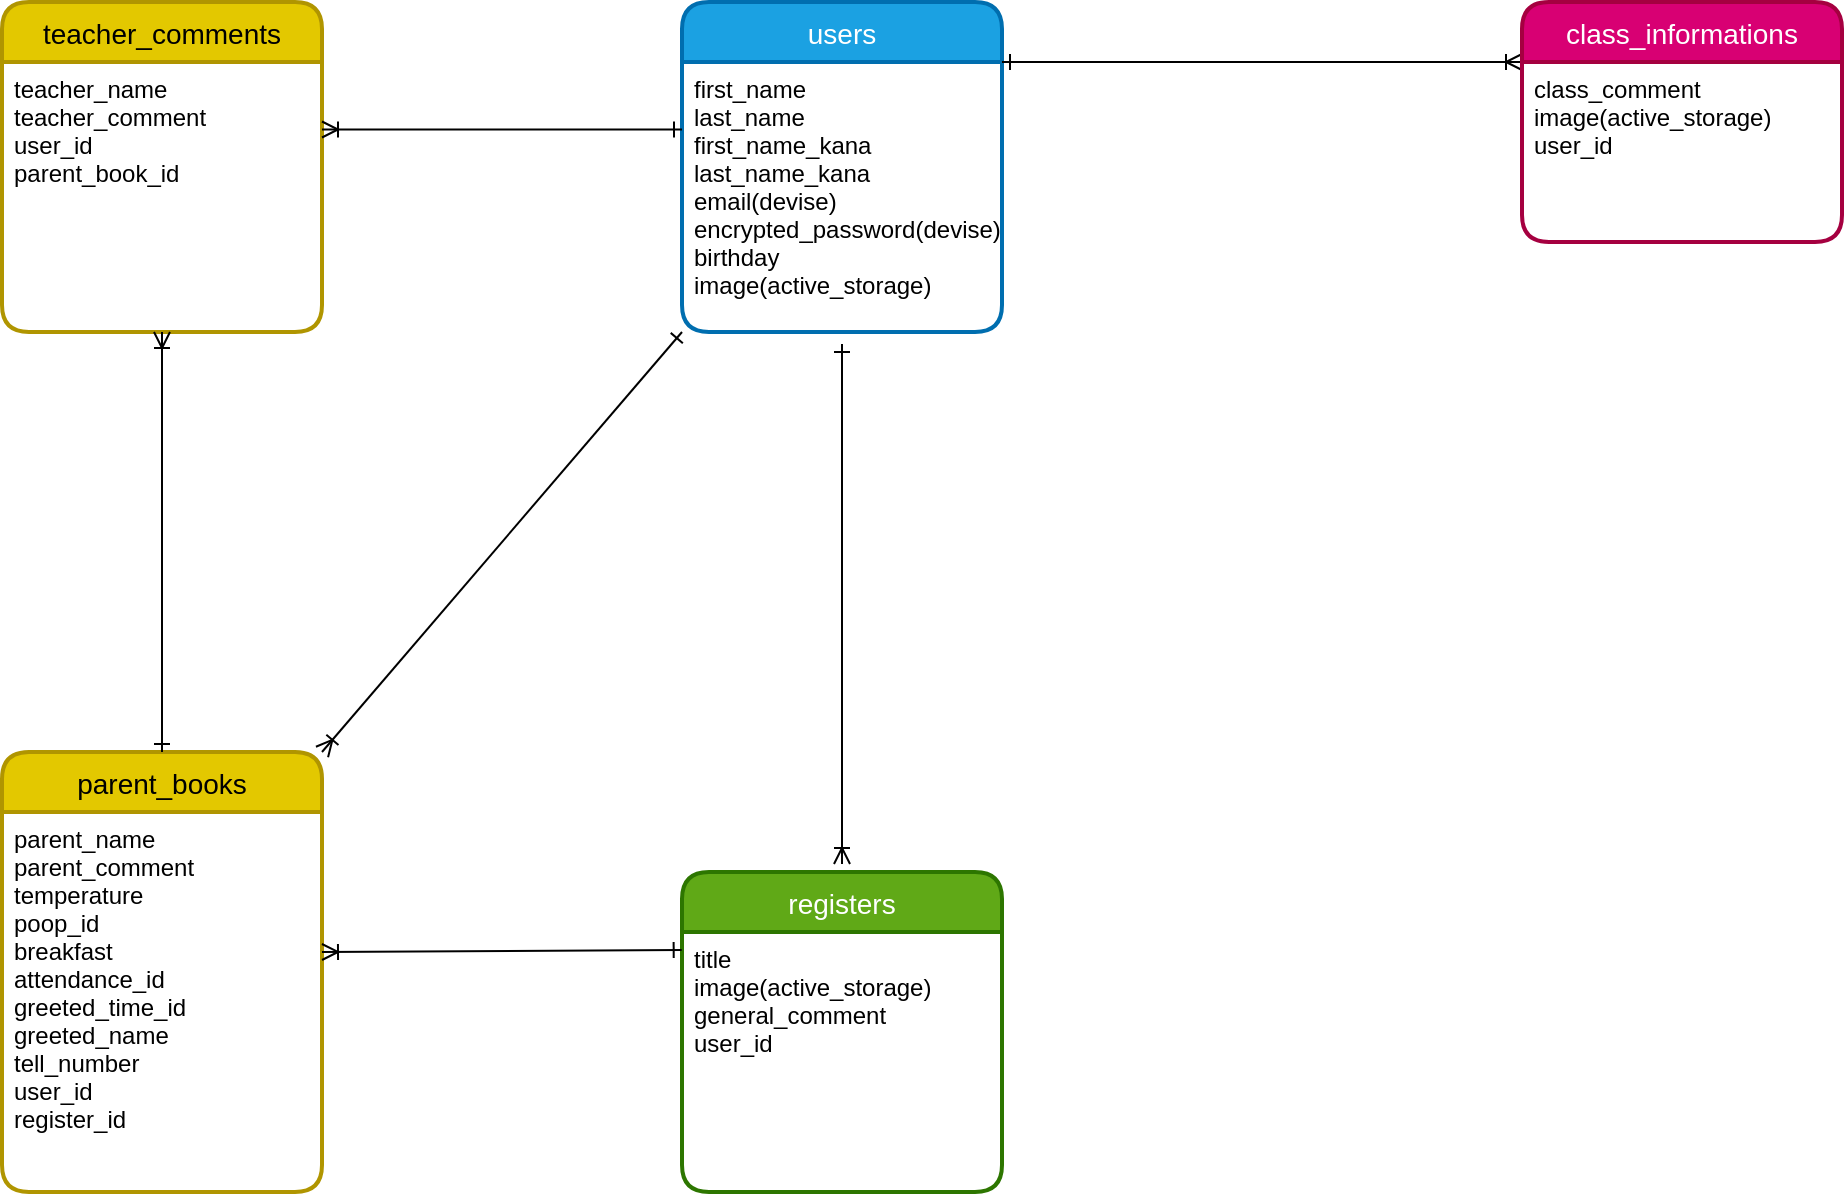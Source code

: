 <mxfile>
    <diagram id="ow9vEuK1xuUi988JZmgo" name="ページ1">
        <mxGraphModel dx="1017" dy="2029" grid="1" gridSize="10" guides="1" tooltips="1" connect="1" arrows="1" fold="1" page="1" pageScale="1" pageWidth="827" pageHeight="1169" math="0" shadow="0">
            <root>
                <mxCell id="0"/>
                <mxCell id="1" parent="0"/>
                <mxCell id="2" value="users" style="swimlane;childLayout=stackLayout;horizontal=1;startSize=30;horizontalStack=0;rounded=1;fontSize=14;fontStyle=0;strokeWidth=2;resizeParent=0;resizeLast=1;shadow=0;dashed=0;align=center;fillColor=#1ba1e2;fontColor=#ffffff;strokeColor=#006EAF;" parent="1" vertex="1">
                    <mxGeometry x="450" y="-315" width="160" height="165" as="geometry"/>
                </mxCell>
                <mxCell id="3" value="first_name&#10;last_name&#10;first_name_kana&#10;last_name_kana&#10;email(devise)&#10;encrypted_password(devise)&#10;birthday&#10;image(active_storage)&#10;" style="align=left;strokeColor=none;fillColor=none;spacingLeft=4;fontSize=12;verticalAlign=top;resizable=0;rotatable=0;part=1;" parent="2" vertex="1">
                    <mxGeometry y="30" width="160" height="135" as="geometry"/>
                </mxCell>
                <mxCell id="RPdDFRVZR_Yx7IqFBL3l-22" style="edgeStyle=none;shape=connector;rounded=1;html=1;exitX=0;exitY=0;exitDx=0;exitDy=0;entryX=1;entryY=0;entryDx=0;entryDy=0;labelBackgroundColor=default;fontFamily=Helvetica;fontSize=11;fontColor=default;startArrow=ERoneToMany;startFill=0;endArrow=ERone;endFill=0;strokeColor=default;" parent="1" source="5" target="3" edge="1">
                    <mxGeometry relative="1" as="geometry"/>
                </mxCell>
                <mxCell id="4" value="class_informations" style="swimlane;childLayout=stackLayout;horizontal=1;startSize=30;horizontalStack=0;rounded=1;fontSize=14;fontStyle=0;strokeWidth=2;resizeParent=0;resizeLast=1;shadow=0;dashed=0;align=center;fillColor=#d80073;fontColor=#ffffff;strokeColor=#A50040;" parent="1" vertex="1">
                    <mxGeometry x="870" y="-315" width="160" height="120" as="geometry"/>
                </mxCell>
                <mxCell id="5" value="class_comment&#10;image(active_storage)&#10;user_id&#10;" style="align=left;strokeColor=none;fillColor=none;spacingLeft=4;fontSize=12;verticalAlign=top;resizable=0;rotatable=0;part=1;" parent="4" vertex="1">
                    <mxGeometry y="30" width="160" height="90" as="geometry"/>
                </mxCell>
                <mxCell id="RPdDFRVZR_Yx7IqFBL3l-18" style="edgeStyle=none;shape=connector;rounded=1;html=1;exitX=1;exitY=0;exitDx=0;exitDy=0;entryX=0;entryY=1;entryDx=0;entryDy=0;labelBackgroundColor=default;fontFamily=Helvetica;fontSize=11;fontColor=default;startArrow=ERoneToMany;startFill=0;endArrow=ERone;endFill=0;strokeColor=default;" parent="1" source="8" target="3" edge="1">
                    <mxGeometry relative="1" as="geometry"/>
                </mxCell>
                <mxCell id="8" value="parent_books" style="swimlane;childLayout=stackLayout;horizontal=1;startSize=30;horizontalStack=0;rounded=1;fontSize=14;fontStyle=0;strokeWidth=2;resizeParent=0;resizeLast=1;shadow=0;dashed=0;align=center;fillColor=#e3c800;fontColor=#000000;strokeColor=#B09500;" parent="1" vertex="1">
                    <mxGeometry x="110" y="60" width="160" height="220" as="geometry"/>
                </mxCell>
                <mxCell id="9" value="parent_name&#10;parent_comment&#10;temperature&#10;poop_id&#10;breakfast&#10;attendance_id&#10;greeted_time_id&#10;greeted_name&#10;tell_number&#10;user_id&#10;register_id" style="align=left;strokeColor=none;fillColor=none;spacingLeft=4;fontSize=12;verticalAlign=top;resizable=0;rotatable=0;part=1;" parent="8" vertex="1">
                    <mxGeometry y="30" width="160" height="190" as="geometry"/>
                </mxCell>
                <mxCell id="10" value="teacher_comments" style="swimlane;childLayout=stackLayout;horizontal=1;startSize=30;horizontalStack=0;rounded=1;fontSize=14;fontStyle=0;strokeWidth=2;resizeParent=0;resizeLast=1;shadow=0;dashed=0;align=center;fillColor=#e3c800;fontColor=#000000;strokeColor=#B09500;" parent="1" vertex="1">
                    <mxGeometry x="110" y="-315" width="160" height="165" as="geometry"/>
                </mxCell>
                <mxCell id="11" value="teacher_name&#10;teacher_comment&#10;user_id&#10;parent_book_id" style="align=left;strokeColor=none;fillColor=none;spacingLeft=4;fontSize=12;verticalAlign=top;resizable=0;rotatable=0;part=1;" parent="10" vertex="1">
                    <mxGeometry y="30" width="160" height="135" as="geometry"/>
                </mxCell>
                <mxCell id="12" value="registers" style="swimlane;childLayout=stackLayout;horizontal=1;startSize=30;horizontalStack=0;rounded=1;fontSize=14;fontStyle=0;strokeWidth=2;resizeParent=0;resizeLast=1;shadow=0;dashed=0;align=center;fillColor=#60a917;fontColor=#ffffff;strokeColor=#2D7600;" parent="1" vertex="1">
                    <mxGeometry x="450" y="120" width="160" height="160" as="geometry"/>
                </mxCell>
                <mxCell id="13" value="title&#10;image(active_storage)&#10;general_comment&#10;user_id" style="align=left;strokeColor=none;fillColor=none;spacingLeft=4;fontSize=12;verticalAlign=top;resizable=0;rotatable=0;part=1;" parent="12" vertex="1">
                    <mxGeometry y="30" width="160" height="130" as="geometry"/>
                </mxCell>
                <mxCell id="RPdDFRVZR_Yx7IqFBL3l-21" style="edgeStyle=none;shape=connector;rounded=1;html=1;entryX=0.5;entryY=0;entryDx=0;entryDy=0;labelBackgroundColor=default;fontFamily=Helvetica;fontSize=11;fontColor=default;startArrow=ERone;startFill=0;endArrow=ERoneToMany;endFill=0;strokeColor=default;" parent="1" edge="1">
                    <mxGeometry relative="1" as="geometry">
                        <mxPoint x="530" y="-144" as="sourcePoint"/>
                        <mxPoint x="530" y="116" as="targetPoint"/>
                    </mxGeometry>
                </mxCell>
                <mxCell id="16" style="edgeStyle=none;html=1;exitX=1;exitY=0.25;exitDx=0;exitDy=0;entryX=0;entryY=0.25;entryDx=0;entryDy=0;endArrow=ERone;endFill=0;startArrow=ERoneToMany;startFill=0;" parent="1" source="11" target="3" edge="1">
                    <mxGeometry relative="1" as="geometry"/>
                </mxCell>
                <mxCell id="17" style="edgeStyle=none;html=1;exitX=0.5;exitY=1;exitDx=0;exitDy=0;entryX=0.5;entryY=0;entryDx=0;entryDy=0;endArrow=ERone;endFill=0;startArrow=ERoneToMany;startFill=0;" parent="1" source="11" target="8" edge="1">
                    <mxGeometry relative="1" as="geometry">
                        <mxPoint x="190" y="50" as="targetPoint"/>
                    </mxGeometry>
                </mxCell>
                <mxCell id="18" style="edgeStyle=none;html=1;exitX=1;exitY=0.5;exitDx=0;exitDy=0;entryX=-0.001;entryY=0.069;entryDx=0;entryDy=0;entryPerimeter=0;endArrow=ERone;endFill=0;startArrow=ERoneToMany;startFill=0;" parent="1" target="13" edge="1">
                    <mxGeometry relative="1" as="geometry">
                        <mxPoint x="270" y="160" as="sourcePoint"/>
                        <mxPoint x="450" y="157.5" as="targetPoint"/>
                    </mxGeometry>
                </mxCell>
            </root>
        </mxGraphModel>
    </diagram>
    <diagram id="FzUJiUGST6o8CMUnqs-i" name="ページ2">
        <mxGraphModel dx="1017" dy="860" grid="1" gridSize="10" guides="1" tooltips="1" connect="1" arrows="1" fold="1" page="1" pageScale="1" pageWidth="827" pageHeight="1169" math="0" shadow="0">
            <root>
                <mxCell id="683ug9QWsK8Xo4PXzmN4-0"/>
                <mxCell id="683ug9QWsK8Xo4PXzmN4-1" parent="683ug9QWsK8Xo4PXzmN4-0"/>
                <mxCell id="683ug9QWsK8Xo4PXzmN4-2" value="クラス名簿&lt;br&gt;一覧及び&lt;br&gt;全体のお知らせ&lt;br&gt;一覧&lt;br&gt;（全体お知らせ新規）" style="whiteSpace=wrap;html=1;align=center;" parent="683ug9QWsK8Xo4PXzmN4-1" vertex="1">
                    <mxGeometry x="340" y="280" width="100" height="110" as="geometry"/>
                </mxCell>
                <mxCell id="683ug9QWsK8Xo4PXzmN4-5" value="全体のお知らせ&lt;br&gt;詳細&lt;br&gt;（編集・削除）" style="whiteSpace=wrap;html=1;align=center;" parent="683ug9QWsK8Xo4PXzmN4-1" vertex="1">
                    <mxGeometry x="177" y="340" width="126" height="60" as="geometry"/>
                </mxCell>
                <mxCell id="683ug9QWsK8Xo4PXzmN4-8" value="サインイン/ログイン" style="whiteSpace=wrap;html=1;align=center;" parent="683ug9QWsK8Xo4PXzmN4-1" vertex="1">
                    <mxGeometry x="315" y="130" width="150" height="40" as="geometry"/>
                </mxCell>
                <mxCell id="683ug9QWsK8Xo4PXzmN4-9" value="親連絡帳&lt;br&gt;一覧&lt;br&gt;（新規・詳細）" style="whiteSpace=wrap;html=1;align=center;" parent="683ug9QWsK8Xo4PXzmN4-1" vertex="1">
                    <mxGeometry x="190" y="480" width="100" height="50" as="geometry"/>
                </mxCell>
                <mxCell id="683ug9QWsK8Xo4PXzmN4-10" value="先生連絡帳&lt;br&gt;一覧&lt;br&gt;（新規・詳細）" style="whiteSpace=wrap;html=1;align=center;" parent="683ug9QWsK8Xo4PXzmN4-1" vertex="1">
                    <mxGeometry x="480" y="480" width="100" height="50" as="geometry"/>
                </mxCell>
                <mxCell id="683ug9QWsK8Xo4PXzmN4-13" value="クラス出来事&lt;br&gt;一覧&lt;br&gt;（新規・詳細）" style="whiteSpace=wrap;html=1;align=center;" parent="683ug9QWsK8Xo4PXzmN4-1" vertex="1">
                    <mxGeometry x="480" y="350" width="100" height="40" as="geometry"/>
                </mxCell>
                <mxCell id="683ug9QWsK8Xo4PXzmN4-15" value="クラス出来事&lt;br&gt;詳細&lt;br&gt;（編集・削除）" style="whiteSpace=wrap;html=1;align=center;" parent="683ug9QWsK8Xo4PXzmN4-1" vertex="1">
                    <mxGeometry x="610" y="390" width="100" height="40" as="geometry"/>
                </mxCell>
                <mxCell id="683ug9QWsK8Xo4PXzmN4-17" value="クラス出来事&lt;br&gt;新規投稿" style="whiteSpace=wrap;html=1;align=center;" parent="683ug9QWsK8Xo4PXzmN4-1" vertex="1">
                    <mxGeometry x="610" y="330" width="100" height="40" as="geometry"/>
                </mxCell>
                <mxCell id="683ug9QWsK8Xo4PXzmN4-18" value="クラス出来事&lt;br&gt;編集" style="whiteSpace=wrap;html=1;align=center;" parent="683ug9QWsK8Xo4PXzmN4-1" vertex="1">
                    <mxGeometry x="750" y="390" width="100" height="40" as="geometry"/>
                </mxCell>
                <mxCell id="683ug9QWsK8Xo4PXzmN4-20" value="全体お知らせ&lt;br&gt;新規投稿" style="whiteSpace=wrap;html=1;align=center;" parent="683ug9QWsK8Xo4PXzmN4-1" vertex="1">
                    <mxGeometry x="177" y="270" width="100" height="40" as="geometry"/>
                </mxCell>
                <mxCell id="683ug9QWsK8Xo4PXzmN4-22" value="全体お知らせ&lt;br&gt;編集" style="whiteSpace=wrap;html=1;align=center;" parent="683ug9QWsK8Xo4PXzmN4-1" vertex="1">
                    <mxGeometry x="20" y="380" width="100" height="40" as="geometry"/>
                </mxCell>
                <mxCell id="683ug9QWsK8Xo4PXzmN4-24" value="親連絡帳&lt;br&gt;新規投稿" style="whiteSpace=wrap;html=1;align=center;" parent="683ug9QWsK8Xo4PXzmN4-1" vertex="1">
                    <mxGeometry x="120" y="565" width="100" height="40" as="geometry"/>
                </mxCell>
                <mxCell id="683ug9QWsK8Xo4PXzmN4-25" value="親連絡帳&lt;br&gt;詳細&lt;br&gt;（編集・削除）" style="whiteSpace=wrap;html=1;align=center;" parent="683ug9QWsK8Xo4PXzmN4-1" vertex="1">
                    <mxGeometry x="270" y="565" width="100" height="40" as="geometry"/>
                </mxCell>
                <mxCell id="683ug9QWsK8Xo4PXzmN4-26" value="親連絡帳&lt;br&gt;編集" style="whiteSpace=wrap;html=1;align=center;" parent="683ug9QWsK8Xo4PXzmN4-1" vertex="1">
                    <mxGeometry x="270" y="650" width="100" height="40" as="geometry"/>
                </mxCell>
                <mxCell id="683ug9QWsK8Xo4PXzmN4-27" value="先生連絡帳&lt;br&gt;詳細&lt;br&gt;（編集・削除）" style="whiteSpace=wrap;html=1;align=center;" parent="683ug9QWsK8Xo4PXzmN4-1" vertex="1">
                    <mxGeometry x="550" y="565" width="100" height="40" as="geometry"/>
                </mxCell>
                <mxCell id="683ug9QWsK8Xo4PXzmN4-28" value="先生連絡帳&lt;br&gt;新規投稿" style="whiteSpace=wrap;html=1;align=center;" parent="683ug9QWsK8Xo4PXzmN4-1" vertex="1">
                    <mxGeometry x="430" y="565" width="100" height="40" as="geometry"/>
                </mxCell>
                <mxCell id="683ug9QWsK8Xo4PXzmN4-29" value="先生連絡帳&lt;br&gt;編集" style="whiteSpace=wrap;html=1;align=center;" parent="683ug9QWsK8Xo4PXzmN4-1" vertex="1">
                    <mxGeometry x="550" y="650" width="100" height="40" as="geometry"/>
                </mxCell>
                <mxCell id="683ug9QWsK8Xo4PXzmN4-34" value="" style="endArrow=classic;startArrow=classic;html=1;entryX=1;entryY=0.5;entryDx=0;entryDy=0;exitX=0;exitY=0.5;exitDx=0;exitDy=0;" parent="683ug9QWsK8Xo4PXzmN4-1" source="683ug9QWsK8Xo4PXzmN4-2" target="683ug9QWsK8Xo4PXzmN4-5" edge="1">
                    <mxGeometry width="50" height="50" relative="1" as="geometry">
                        <mxPoint x="460" y="500" as="sourcePoint"/>
                        <mxPoint x="510" y="450" as="targetPoint"/>
                    </mxGeometry>
                </mxCell>
                <mxCell id="683ug9QWsK8Xo4PXzmN4-37" value="" style="endArrow=classic;startArrow=classic;html=1;exitX=1;exitY=0.5;exitDx=0;exitDy=0;" parent="683ug9QWsK8Xo4PXzmN4-1" edge="1">
                    <mxGeometry width="50" height="50" relative="1" as="geometry">
                        <mxPoint x="120" y="400" as="sourcePoint"/>
                        <mxPoint x="170" y="380" as="targetPoint"/>
                    </mxGeometry>
                </mxCell>
                <mxCell id="683ug9QWsK8Xo4PXzmN4-39" value="" style="endArrow=classic;startArrow=classic;html=1;entryX=1;entryY=0.5;entryDx=0;entryDy=0;exitX=0;exitY=0.5;exitDx=0;exitDy=0;" parent="683ug9QWsK8Xo4PXzmN4-1" source="683ug9QWsK8Xo4PXzmN4-13" target="683ug9QWsK8Xo4PXzmN4-2" edge="1">
                    <mxGeometry width="50" height="50" relative="1" as="geometry">
                        <mxPoint x="450" y="400" as="sourcePoint"/>
                        <mxPoint x="413" y="400" as="targetPoint"/>
                    </mxGeometry>
                </mxCell>
                <mxCell id="683ug9QWsK8Xo4PXzmN4-40" value="" style="endArrow=classic;startArrow=classic;html=1;entryX=1;entryY=0.5;entryDx=0;entryDy=0;exitX=0;exitY=0.5;exitDx=0;exitDy=0;" parent="683ug9QWsK8Xo4PXzmN4-1" source="683ug9QWsK8Xo4PXzmN4-17" target="683ug9QWsK8Xo4PXzmN4-13" edge="1">
                    <mxGeometry width="50" height="50" relative="1" as="geometry">
                        <mxPoint x="590" y="340" as="sourcePoint"/>
                        <mxPoint x="553" y="340" as="targetPoint"/>
                    </mxGeometry>
                </mxCell>
                <mxCell id="683ug9QWsK8Xo4PXzmN4-41" value="" style="endArrow=classic;startArrow=classic;html=1;entryX=1;entryY=0.75;entryDx=0;entryDy=0;exitX=0;exitY=0.5;exitDx=0;exitDy=0;" parent="683ug9QWsK8Xo4PXzmN4-1" source="683ug9QWsK8Xo4PXzmN4-15" target="683ug9QWsK8Xo4PXzmN4-13" edge="1">
                    <mxGeometry width="50" height="50" relative="1" as="geometry">
                        <mxPoint x="580" y="410" as="sourcePoint"/>
                        <mxPoint x="543" y="410" as="targetPoint"/>
                    </mxGeometry>
                </mxCell>
                <mxCell id="683ug9QWsK8Xo4PXzmN4-42" value="" style="endArrow=classic;html=1;exitX=1;exitY=0.5;exitDx=0;exitDy=0;entryX=0;entryY=0.5;entryDx=0;entryDy=0;" parent="683ug9QWsK8Xo4PXzmN4-1" source="683ug9QWsK8Xo4PXzmN4-15" target="683ug9QWsK8Xo4PXzmN4-18" edge="1">
                    <mxGeometry width="50" height="50" relative="1" as="geometry">
                        <mxPoint x="710" y="480" as="sourcePoint"/>
                        <mxPoint x="650" y="480" as="targetPoint"/>
                    </mxGeometry>
                </mxCell>
                <mxCell id="683ug9QWsK8Xo4PXzmN4-43" value="" style="endArrow=classic;startArrow=classic;html=1;entryX=0.5;entryY=1;entryDx=0;entryDy=0;exitX=1;exitY=0;exitDx=0;exitDy=0;" parent="683ug9QWsK8Xo4PXzmN4-1" source="683ug9QWsK8Xo4PXzmN4-9" target="683ug9QWsK8Xo4PXzmN4-2" edge="1">
                    <mxGeometry width="50" height="50" relative="1" as="geometry">
                        <mxPoint x="320" y="480" as="sourcePoint"/>
                        <mxPoint x="318.05" y="308" as="targetPoint"/>
                    </mxGeometry>
                </mxCell>
                <mxCell id="683ug9QWsK8Xo4PXzmN4-44" value="" style="endArrow=classic;startArrow=classic;html=1;" parent="683ug9QWsK8Xo4PXzmN4-1" edge="1">
                    <mxGeometry width="50" height="50" relative="1" as="geometry">
                        <mxPoint x="500" y="480" as="sourcePoint"/>
                        <mxPoint x="410" y="400" as="targetPoint"/>
                    </mxGeometry>
                </mxCell>
                <mxCell id="683ug9QWsK8Xo4PXzmN4-45" value="" style="endArrow=classic;startArrow=classic;html=1;exitX=0.5;exitY=0;exitDx=0;exitDy=0;entryX=0.33;entryY=1.06;entryDx=0;entryDy=0;entryPerimeter=0;" parent="683ug9QWsK8Xo4PXzmN4-1" source="683ug9QWsK8Xo4PXzmN4-24" target="683ug9QWsK8Xo4PXzmN4-9" edge="1">
                    <mxGeometry width="50" height="50" relative="1" as="geometry">
                        <mxPoint x="220" y="580" as="sourcePoint"/>
                        <mxPoint x="230" y="540" as="targetPoint"/>
                    </mxGeometry>
                </mxCell>
                <mxCell id="683ug9QWsK8Xo4PXzmN4-46" value="" style="endArrow=classic;html=1;exitX=0.5;exitY=1;exitDx=0;exitDy=0;" parent="683ug9QWsK8Xo4PXzmN4-1" source="683ug9QWsK8Xo4PXzmN4-22" edge="1">
                    <mxGeometry width="50" height="50" relative="1" as="geometry">
                        <mxPoint x="-70" y="480" as="sourcePoint"/>
                        <mxPoint x="330" y="400" as="targetPoint"/>
                        <Array as="points">
                            <mxPoint x="60" y="490"/>
                            <mxPoint x="100" y="490"/>
                        </Array>
                    </mxGeometry>
                </mxCell>
                <mxCell id="683ug9QWsK8Xo4PXzmN4-48" value="" style="endArrow=classic;startArrow=classic;html=1;entryX=0.63;entryY=1.085;entryDx=0;entryDy=0;entryPerimeter=0;" parent="683ug9QWsK8Xo4PXzmN4-1" target="683ug9QWsK8Xo4PXzmN4-9" edge="1">
                    <mxGeometry width="50" height="50" relative="1" as="geometry">
                        <mxPoint x="320" y="560" as="sourcePoint"/>
                        <mxPoint x="313" y="507.4" as="targetPoint"/>
                    </mxGeometry>
                </mxCell>
                <mxCell id="683ug9QWsK8Xo4PXzmN4-49" value="" style="endArrow=classic;html=1;exitX=0.5;exitY=1;exitDx=0;exitDy=0;entryX=0.5;entryY=0;entryDx=0;entryDy=0;" parent="683ug9QWsK8Xo4PXzmN4-1" source="683ug9QWsK8Xo4PXzmN4-25" target="683ug9QWsK8Xo4PXzmN4-26" edge="1">
                    <mxGeometry width="50" height="50" relative="1" as="geometry">
                        <mxPoint x="220" y="710" as="sourcePoint"/>
                        <mxPoint x="160" y="710" as="targetPoint"/>
                    </mxGeometry>
                </mxCell>
                <mxCell id="683ug9QWsK8Xo4PXzmN4-50" value="" style="endArrow=classic;html=1;exitX=1;exitY=0.5;exitDx=0;exitDy=0;entryX=1;entryY=0.5;entryDx=0;entryDy=0;" parent="683ug9QWsK8Xo4PXzmN4-1" source="683ug9QWsK8Xo4PXzmN4-26" target="683ug9QWsK8Xo4PXzmN4-9" edge="1">
                    <mxGeometry width="50" height="50" relative="1" as="geometry">
                        <mxPoint x="300" y="750" as="sourcePoint"/>
                        <mxPoint x="300" y="510" as="targetPoint"/>
                        <Array as="points">
                            <mxPoint x="390" y="570"/>
                        </Array>
                    </mxGeometry>
                </mxCell>
                <mxCell id="683ug9QWsK8Xo4PXzmN4-51" value="" style="endArrow=classic;html=1;exitX=0.5;exitY=1;exitDx=0;exitDy=0;" parent="683ug9QWsK8Xo4PXzmN4-1" source="683ug9QWsK8Xo4PXzmN4-18" edge="1">
                    <mxGeometry width="50" height="50" relative="1" as="geometry">
                        <mxPoint x="800" y="460" as="sourcePoint"/>
                        <mxPoint x="520" y="400" as="targetPoint"/>
                        <Array as="points">
                            <mxPoint x="750" y="480"/>
                            <mxPoint x="600" y="480"/>
                        </Array>
                    </mxGeometry>
                </mxCell>
                <mxCell id="683ug9QWsK8Xo4PXzmN4-52" value="" style="endArrow=classic;startArrow=classic;html=1;" parent="683ug9QWsK8Xo4PXzmN4-1" edge="1">
                    <mxGeometry width="50" height="50" relative="1" as="geometry">
                        <mxPoint x="590" y="560" as="sourcePoint"/>
                        <mxPoint x="550" y="540" as="targetPoint"/>
                    </mxGeometry>
                </mxCell>
                <mxCell id="683ug9QWsK8Xo4PXzmN4-53" value="" style="endArrow=classic;startArrow=classic;html=1;entryX=0.5;entryY=0;entryDx=0;entryDy=0;exitX=0.25;exitY=1;exitDx=0;exitDy=0;" parent="683ug9QWsK8Xo4PXzmN4-1" source="683ug9QWsK8Xo4PXzmN4-10" target="683ug9QWsK8Xo4PXzmN4-28" edge="1">
                    <mxGeometry width="50" height="50" relative="1" as="geometry">
                        <mxPoint x="480" y="790" as="sourcePoint"/>
                        <mxPoint x="413" y="763.4" as="targetPoint"/>
                    </mxGeometry>
                </mxCell>
                <mxCell id="683ug9QWsK8Xo4PXzmN4-54" value="" style="endArrow=classic;startArrow=classic;html=1;exitX=0.5;exitY=0;exitDx=0;exitDy=0;" parent="683ug9QWsK8Xo4PXzmN4-1" source="683ug9QWsK8Xo4PXzmN4-29" edge="1">
                    <mxGeometry width="50" height="50" relative="1" as="geometry">
                        <mxPoint x="580" y="610" as="sourcePoint"/>
                        <mxPoint x="600" y="610" as="targetPoint"/>
                    </mxGeometry>
                </mxCell>
                <mxCell id="683ug9QWsK8Xo4PXzmN4-55" value="" style="endArrow=classic;html=1;exitX=1;exitY=0.5;exitDx=0;exitDy=0;entryX=1;entryY=0.5;entryDx=0;entryDy=0;" parent="683ug9QWsK8Xo4PXzmN4-1" source="683ug9QWsK8Xo4PXzmN4-29" target="683ug9QWsK8Xo4PXzmN4-10" edge="1">
                    <mxGeometry width="50" height="50" relative="1" as="geometry">
                        <mxPoint x="460" y="500" as="sourcePoint"/>
                        <mxPoint x="510" y="450" as="targetPoint"/>
                        <Array as="points">
                            <mxPoint x="720" y="620"/>
                            <mxPoint x="680" y="520"/>
                        </Array>
                    </mxGeometry>
                </mxCell>
                <mxCell id="jCbuSZ7YhFhJWuyFKg1l-0" value="" style="endArrow=classic;startArrow=classic;html=1;" edge="1" parent="683ug9QWsK8Xo4PXzmN4-1">
                    <mxGeometry width="50" height="50" relative="1" as="geometry">
                        <mxPoint x="380" y="280" as="sourcePoint"/>
                        <mxPoint x="380" y="170" as="targetPoint"/>
                    </mxGeometry>
                </mxCell>
                <mxCell id="jCbuSZ7YhFhJWuyFKg1l-2" value="" style="endArrow=classic;startArrow=classic;html=1;exitX=0;exitY=0.25;exitDx=0;exitDy=0;" edge="1" parent="683ug9QWsK8Xo4PXzmN4-1" source="683ug9QWsK8Xo4PXzmN4-2">
                    <mxGeometry width="50" height="50" relative="1" as="geometry">
                        <mxPoint x="370" y="375" as="sourcePoint"/>
                        <mxPoint x="280" y="295" as="targetPoint"/>
                    </mxGeometry>
                </mxCell>
            </root>
        </mxGraphModel>
    </diagram>
</mxfile>